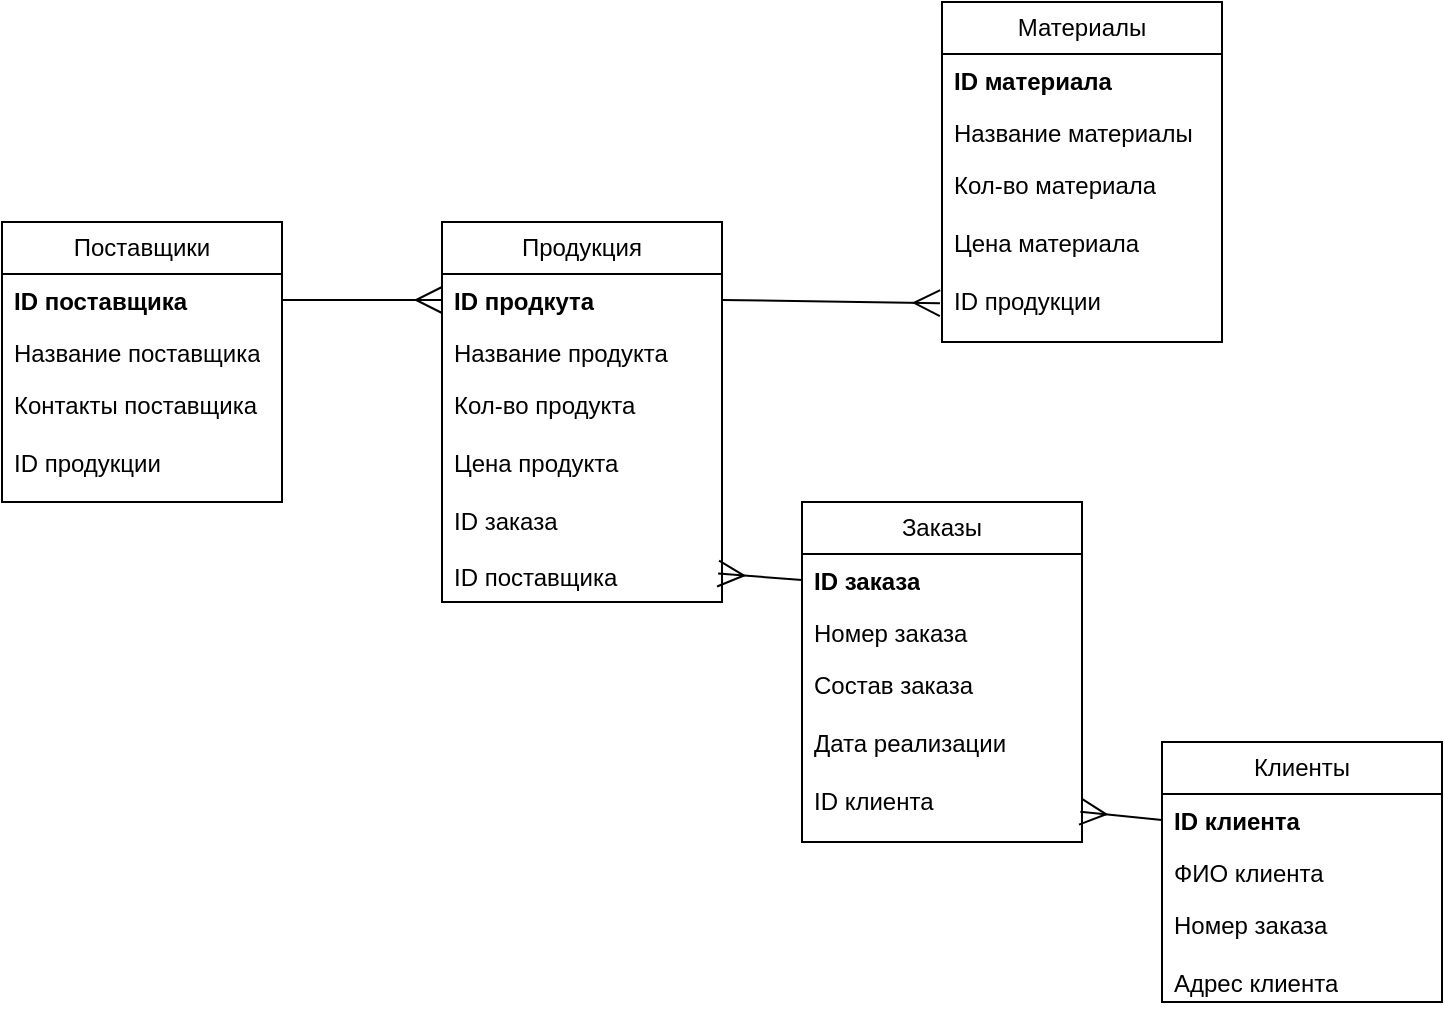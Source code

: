 <mxfile version="24.8.3">
  <diagram name="Страница — 1" id="Tr-dCJaDaNjnLGFhSG97">
    <mxGraphModel dx="1877" dy="1736" grid="1" gridSize="10" guides="1" tooltips="1" connect="1" arrows="1" fold="1" page="1" pageScale="1" pageWidth="827" pageHeight="1169" math="0" shadow="0">
      <root>
        <mxCell id="0" />
        <mxCell id="1" parent="0" />
        <mxCell id="Yt7TR-79jss1lw_sNKHO-1" value="Продукция" style="swimlane;fontStyle=0;childLayout=stackLayout;horizontal=1;startSize=26;fillColor=none;horizontalStack=0;resizeParent=1;resizeParentMax=0;resizeLast=0;collapsible=1;marginBottom=0;whiteSpace=wrap;html=1;" vertex="1" parent="1">
          <mxGeometry x="160" width="140" height="190" as="geometry" />
        </mxCell>
        <mxCell id="Yt7TR-79jss1lw_sNKHO-2" value="ID продкута" style="text;strokeColor=none;fillColor=none;align=left;verticalAlign=top;spacingLeft=4;spacingRight=4;overflow=hidden;rotatable=0;points=[[0,0.5],[1,0.5]];portConstraint=eastwest;whiteSpace=wrap;html=1;fontStyle=1" vertex="1" parent="Yt7TR-79jss1lw_sNKHO-1">
          <mxGeometry y="26" width="140" height="26" as="geometry" />
        </mxCell>
        <mxCell id="Yt7TR-79jss1lw_sNKHO-3" value="Название продукта" style="text;strokeColor=none;fillColor=none;align=left;verticalAlign=top;spacingLeft=4;spacingRight=4;overflow=hidden;rotatable=0;points=[[0,0.5],[1,0.5]];portConstraint=eastwest;whiteSpace=wrap;html=1;" vertex="1" parent="Yt7TR-79jss1lw_sNKHO-1">
          <mxGeometry y="52" width="140" height="26" as="geometry" />
        </mxCell>
        <mxCell id="Yt7TR-79jss1lw_sNKHO-4" value="Кол-во продукта&lt;div&gt;&lt;br&gt;&lt;/div&gt;&lt;div&gt;Цена продукта&lt;/div&gt;&lt;div&gt;&lt;br&gt;&lt;/div&gt;&lt;div&gt;ID заказа&lt;/div&gt;&lt;div&gt;&lt;br&gt;&lt;/div&gt;&lt;div&gt;ID поставщика&lt;/div&gt;&lt;div&gt;&lt;br&gt;&lt;/div&gt;" style="text;strokeColor=none;fillColor=none;align=left;verticalAlign=top;spacingLeft=4;spacingRight=4;overflow=hidden;rotatable=0;points=[[0,0.5],[1,0.5]];portConstraint=eastwest;whiteSpace=wrap;html=1;" vertex="1" parent="Yt7TR-79jss1lw_sNKHO-1">
          <mxGeometry y="78" width="140" height="112" as="geometry" />
        </mxCell>
        <mxCell id="Yt7TR-79jss1lw_sNKHO-5" value="Материалы" style="swimlane;fontStyle=0;childLayout=stackLayout;horizontal=1;startSize=26;fillColor=none;horizontalStack=0;resizeParent=1;resizeParentMax=0;resizeLast=0;collapsible=1;marginBottom=0;whiteSpace=wrap;html=1;" vertex="1" parent="1">
          <mxGeometry x="410" y="-110" width="140" height="170" as="geometry" />
        </mxCell>
        <mxCell id="Yt7TR-79jss1lw_sNKHO-6" value="ID материала" style="text;strokeColor=none;fillColor=none;align=left;verticalAlign=top;spacingLeft=4;spacingRight=4;overflow=hidden;rotatable=0;points=[[0,0.5],[1,0.5]];portConstraint=eastwest;whiteSpace=wrap;html=1;fontStyle=1" vertex="1" parent="Yt7TR-79jss1lw_sNKHO-5">
          <mxGeometry y="26" width="140" height="26" as="geometry" />
        </mxCell>
        <mxCell id="Yt7TR-79jss1lw_sNKHO-7" value="Название материалы" style="text;strokeColor=none;fillColor=none;align=left;verticalAlign=top;spacingLeft=4;spacingRight=4;overflow=hidden;rotatable=0;points=[[0,0.5],[1,0.5]];portConstraint=eastwest;whiteSpace=wrap;html=1;" vertex="1" parent="Yt7TR-79jss1lw_sNKHO-5">
          <mxGeometry y="52" width="140" height="26" as="geometry" />
        </mxCell>
        <mxCell id="Yt7TR-79jss1lw_sNKHO-8" value="Кол-во материала&lt;div&gt;&lt;br&gt;&lt;/div&gt;&lt;div&gt;Цена материала&lt;/div&gt;&lt;div&gt;&lt;br&gt;&lt;/div&gt;&lt;div&gt;ID продукции&lt;/div&gt;" style="text;strokeColor=none;fillColor=none;align=left;verticalAlign=top;spacingLeft=4;spacingRight=4;overflow=hidden;rotatable=0;points=[[0,0.5],[1,0.5]];portConstraint=eastwest;whiteSpace=wrap;html=1;" vertex="1" parent="Yt7TR-79jss1lw_sNKHO-5">
          <mxGeometry y="78" width="140" height="92" as="geometry" />
        </mxCell>
        <mxCell id="Yt7TR-79jss1lw_sNKHO-9" value="Заказы" style="swimlane;fontStyle=0;childLayout=stackLayout;horizontal=1;startSize=26;fillColor=none;horizontalStack=0;resizeParent=1;resizeParentMax=0;resizeLast=0;collapsible=1;marginBottom=0;whiteSpace=wrap;html=1;" vertex="1" parent="1">
          <mxGeometry x="340" y="140" width="140" height="170" as="geometry" />
        </mxCell>
        <mxCell id="Yt7TR-79jss1lw_sNKHO-10" value="ID заказа" style="text;strokeColor=none;fillColor=none;align=left;verticalAlign=top;spacingLeft=4;spacingRight=4;overflow=hidden;rotatable=0;points=[[0,0.5],[1,0.5]];portConstraint=eastwest;whiteSpace=wrap;html=1;fontStyle=1" vertex="1" parent="Yt7TR-79jss1lw_sNKHO-9">
          <mxGeometry y="26" width="140" height="26" as="geometry" />
        </mxCell>
        <mxCell id="Yt7TR-79jss1lw_sNKHO-11" value="Номер заказа" style="text;strokeColor=none;fillColor=none;align=left;verticalAlign=top;spacingLeft=4;spacingRight=4;overflow=hidden;rotatable=0;points=[[0,0.5],[1,0.5]];portConstraint=eastwest;whiteSpace=wrap;html=1;" vertex="1" parent="Yt7TR-79jss1lw_sNKHO-9">
          <mxGeometry y="52" width="140" height="26" as="geometry" />
        </mxCell>
        <mxCell id="Yt7TR-79jss1lw_sNKHO-12" value="Состав заказа&lt;div&gt;&lt;br&gt;&lt;/div&gt;&lt;div&gt;Дата реализации&lt;/div&gt;&lt;div&gt;&lt;br&gt;&lt;/div&gt;&lt;div&gt;ID клиента&amp;nbsp;&lt;/div&gt;" style="text;strokeColor=none;fillColor=none;align=left;verticalAlign=top;spacingLeft=4;spacingRight=4;overflow=hidden;rotatable=0;points=[[0,0.5],[1,0.5]];portConstraint=eastwest;whiteSpace=wrap;html=1;" vertex="1" parent="Yt7TR-79jss1lw_sNKHO-9">
          <mxGeometry y="78" width="140" height="92" as="geometry" />
        </mxCell>
        <mxCell id="Yt7TR-79jss1lw_sNKHO-13" value="Поставщики" style="swimlane;fontStyle=0;childLayout=stackLayout;horizontal=1;startSize=26;fillColor=none;horizontalStack=0;resizeParent=1;resizeParentMax=0;resizeLast=0;collapsible=1;marginBottom=0;whiteSpace=wrap;html=1;" vertex="1" parent="1">
          <mxGeometry x="-60" width="140" height="140" as="geometry" />
        </mxCell>
        <mxCell id="Yt7TR-79jss1lw_sNKHO-14" value="ID поставщика" style="text;strokeColor=none;fillColor=none;align=left;verticalAlign=top;spacingLeft=4;spacingRight=4;overflow=hidden;rotatable=0;points=[[0,0.5],[1,0.5]];portConstraint=eastwest;whiteSpace=wrap;html=1;fontFamily=Helvetica;fontStyle=1" vertex="1" parent="Yt7TR-79jss1lw_sNKHO-13">
          <mxGeometry y="26" width="140" height="26" as="geometry" />
        </mxCell>
        <mxCell id="Yt7TR-79jss1lw_sNKHO-15" value="Название поставщика" style="text;strokeColor=none;fillColor=none;align=left;verticalAlign=top;spacingLeft=4;spacingRight=4;overflow=hidden;rotatable=0;points=[[0,0.5],[1,0.5]];portConstraint=eastwest;whiteSpace=wrap;html=1;" vertex="1" parent="Yt7TR-79jss1lw_sNKHO-13">
          <mxGeometry y="52" width="140" height="26" as="geometry" />
        </mxCell>
        <mxCell id="Yt7TR-79jss1lw_sNKHO-16" value="Контакты поставщика&lt;div&gt;&lt;br&gt;&lt;/div&gt;&lt;div&gt;ID продукции&lt;/div&gt;" style="text;strokeColor=none;fillColor=none;align=left;verticalAlign=top;spacingLeft=4;spacingRight=4;overflow=hidden;rotatable=0;points=[[0,0.5],[1,0.5]];portConstraint=eastwest;whiteSpace=wrap;html=1;" vertex="1" parent="Yt7TR-79jss1lw_sNKHO-13">
          <mxGeometry y="78" width="140" height="62" as="geometry" />
        </mxCell>
        <mxCell id="Yt7TR-79jss1lw_sNKHO-17" value="Клиенты" style="swimlane;fontStyle=0;childLayout=stackLayout;horizontal=1;startSize=26;fillColor=none;horizontalStack=0;resizeParent=1;resizeParentMax=0;resizeLast=0;collapsible=1;marginBottom=0;whiteSpace=wrap;html=1;" vertex="1" parent="1">
          <mxGeometry x="520" y="260" width="140" height="130" as="geometry" />
        </mxCell>
        <mxCell id="Yt7TR-79jss1lw_sNKHO-18" value="ID клиента" style="text;strokeColor=none;fillColor=none;align=left;verticalAlign=top;spacingLeft=4;spacingRight=4;overflow=hidden;rotatable=0;points=[[0,0.5],[1,0.5]];portConstraint=eastwest;whiteSpace=wrap;html=1;fontStyle=1" vertex="1" parent="Yt7TR-79jss1lw_sNKHO-17">
          <mxGeometry y="26" width="140" height="26" as="geometry" />
        </mxCell>
        <mxCell id="Yt7TR-79jss1lw_sNKHO-19" value="ФИО клиента" style="text;strokeColor=none;fillColor=none;align=left;verticalAlign=top;spacingLeft=4;spacingRight=4;overflow=hidden;rotatable=0;points=[[0,0.5],[1,0.5]];portConstraint=eastwest;whiteSpace=wrap;html=1;" vertex="1" parent="Yt7TR-79jss1lw_sNKHO-17">
          <mxGeometry y="52" width="140" height="26" as="geometry" />
        </mxCell>
        <mxCell id="Yt7TR-79jss1lw_sNKHO-20" value="Номер заказа&lt;div&gt;&lt;br&gt;&lt;/div&gt;&lt;div&gt;Адрес клиента&lt;/div&gt;" style="text;strokeColor=none;fillColor=none;align=left;verticalAlign=top;spacingLeft=4;spacingRight=4;overflow=hidden;rotatable=0;points=[[0,0.5],[1,0.5]];portConstraint=eastwest;whiteSpace=wrap;html=1;" vertex="1" parent="Yt7TR-79jss1lw_sNKHO-17">
          <mxGeometry y="78" width="140" height="52" as="geometry" />
        </mxCell>
        <mxCell id="Yt7TR-79jss1lw_sNKHO-21" value="" style="endArrow=ERmany;html=1;rounded=0;exitX=0;exitY=0.5;exitDx=0;exitDy=0;entryX=0.994;entryY=0.835;entryDx=0;entryDy=0;entryPerimeter=0;endFill=0;startSize=10;endSize=11;" edge="1" parent="1" source="Yt7TR-79jss1lw_sNKHO-18" target="Yt7TR-79jss1lw_sNKHO-12">
          <mxGeometry width="50" height="50" relative="1" as="geometry">
            <mxPoint x="530" y="330" as="sourcePoint" />
            <mxPoint x="580" y="280" as="targetPoint" />
          </mxGeometry>
        </mxCell>
        <mxCell id="Yt7TR-79jss1lw_sNKHO-22" value="" style="endArrow=ERmany;html=1;rounded=0;exitX=0;exitY=0.5;exitDx=0;exitDy=0;entryX=0.986;entryY=0.873;entryDx=0;entryDy=0;entryPerimeter=0;endFill=0;startSize=10;endSize=11;" edge="1" parent="1" source="Yt7TR-79jss1lw_sNKHO-10" target="Yt7TR-79jss1lw_sNKHO-4">
          <mxGeometry width="50" height="50" relative="1" as="geometry">
            <mxPoint x="610" y="369" as="sourcePoint" />
            <mxPoint x="493" y="355" as="targetPoint" />
          </mxGeometry>
        </mxCell>
        <mxCell id="Yt7TR-79jss1lw_sNKHO-23" value="" style="endArrow=ERmany;html=1;rounded=0;exitX=1;exitY=0.5;exitDx=0;exitDy=0;endFill=0;startSize=10;endSize=11;entryX=0;entryY=0.5;entryDx=0;entryDy=0;" edge="1" parent="1" source="Yt7TR-79jss1lw_sNKHO-14" target="Yt7TR-79jss1lw_sNKHO-2">
          <mxGeometry width="50" height="50" relative="1" as="geometry">
            <mxPoint x="354" y="239" as="sourcePoint" />
            <mxPoint x="170" y="290" as="targetPoint" />
          </mxGeometry>
        </mxCell>
        <mxCell id="Yt7TR-79jss1lw_sNKHO-24" value="" style="endArrow=ERmany;html=1;rounded=0;exitX=1;exitY=0.5;exitDx=0;exitDy=0;entryX=-0.007;entryY=0.789;entryDx=0;entryDy=0;entryPerimeter=0;endFill=0;startSize=10;endSize=11;" edge="1" parent="1" source="Yt7TR-79jss1lw_sNKHO-2" target="Yt7TR-79jss1lw_sNKHO-8">
          <mxGeometry width="50" height="50" relative="1" as="geometry">
            <mxPoint x="354" y="239" as="sourcePoint" />
            <mxPoint x="268" y="236" as="targetPoint" />
          </mxGeometry>
        </mxCell>
      </root>
    </mxGraphModel>
  </diagram>
</mxfile>
